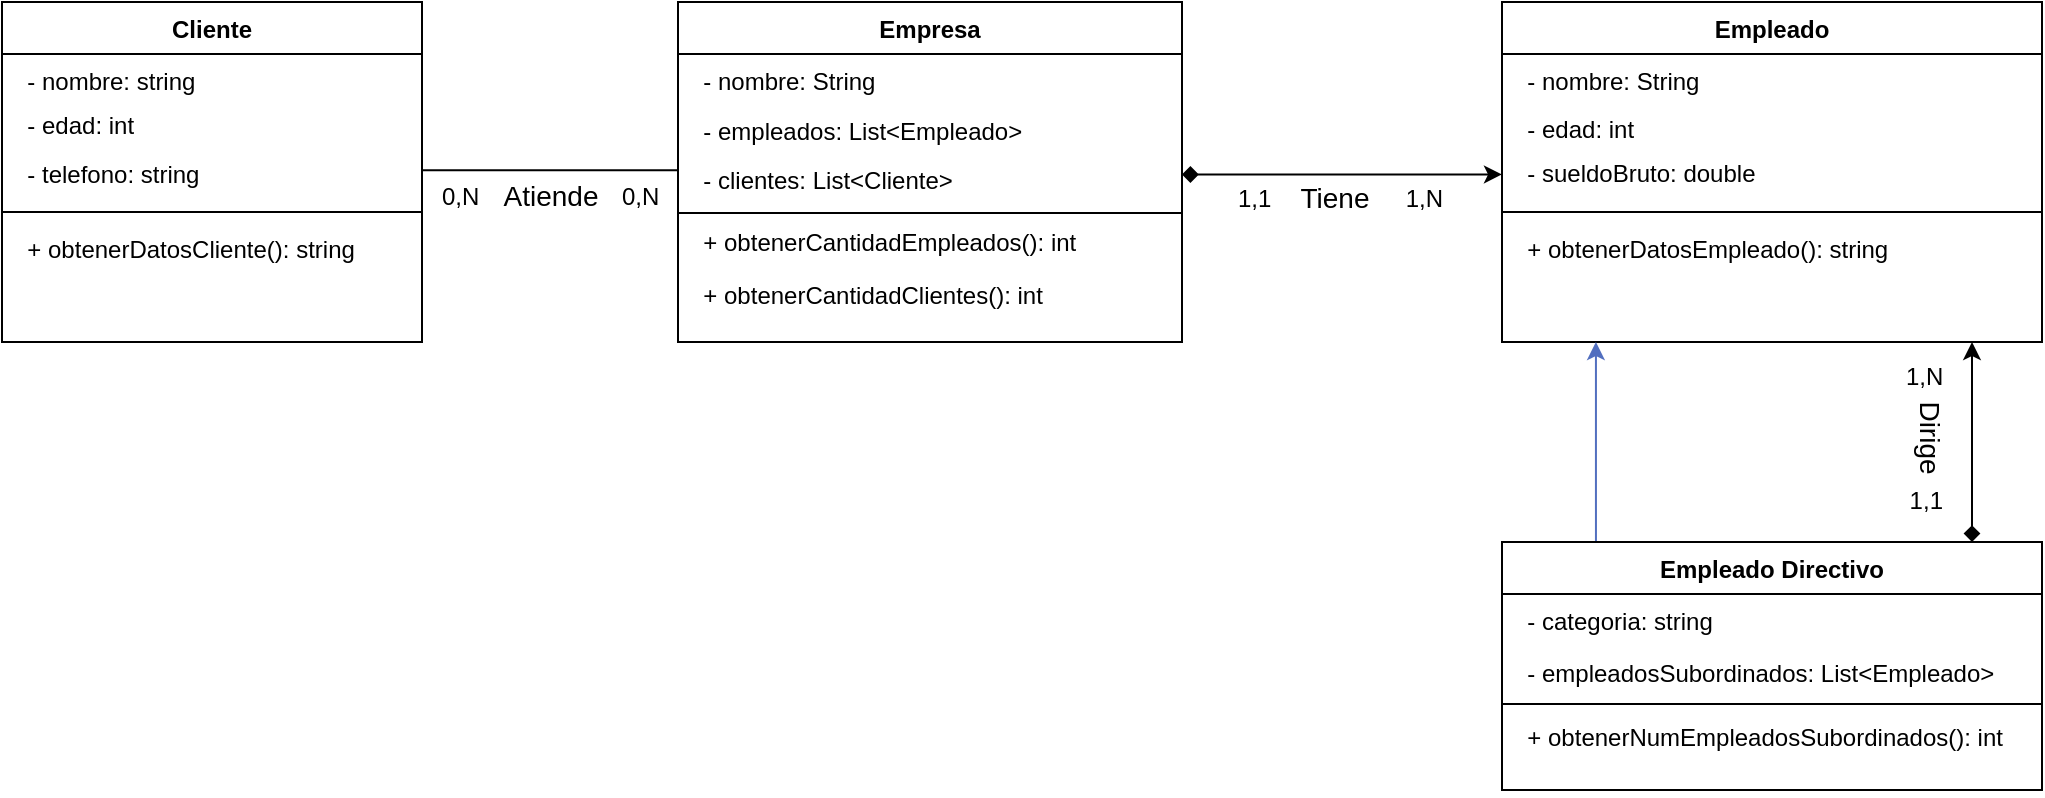 <mxfile version="24.3.0" type="device">
  <diagram id="C5RBs43oDa-KdzZeNtuy" name="Page-1">
    <mxGraphModel dx="1434" dy="764" grid="1" gridSize="10" guides="1" tooltips="1" connect="1" arrows="1" fold="1" page="1" pageScale="1" pageWidth="827" pageHeight="1169" math="0" shadow="0">
      <root>
        <mxCell id="WIyWlLk6GJQsqaUBKTNV-0" />
        <mxCell id="WIyWlLk6GJQsqaUBKTNV-1" parent="WIyWlLk6GJQsqaUBKTNV-0" />
        <mxCell id="zkfFHV4jXpPFQw0GAbJ--0" value="Cliente" style="swimlane;fontStyle=1;align=center;verticalAlign=top;childLayout=stackLayout;horizontal=1;startSize=26;horizontalStack=0;resizeParent=1;resizeLast=0;collapsible=1;marginBottom=0;rounded=0;shadow=0;strokeWidth=1;" parent="WIyWlLk6GJQsqaUBKTNV-1" vertex="1">
          <mxGeometry x="30" y="150" width="210" height="170" as="geometry">
            <mxRectangle x="220" y="120" width="160" height="26" as="alternateBounds" />
          </mxGeometry>
        </mxCell>
        <mxCell id="5ql5l107fTnoi8Qz-bps-60" value="" style="group" parent="zkfFHV4jXpPFQw0GAbJ--0" vertex="1" connectable="0">
          <mxGeometry y="26" width="210" height="74" as="geometry" />
        </mxCell>
        <mxCell id="zkfFHV4jXpPFQw0GAbJ--1" value="  - nombre: string" style="text;align=left;verticalAlign=top;spacingLeft=4;spacingRight=4;overflow=hidden;rotatable=0;points=[[0,0.5],[1,0.5]];portConstraint=eastwest;" parent="5ql5l107fTnoi8Qz-bps-60" vertex="1">
          <mxGeometry width="210" height="22.07" as="geometry" />
        </mxCell>
        <mxCell id="rkPFh75GbS9HX2MlKbnH-0" value="  - edad: int" style="text;align=left;verticalAlign=top;spacingLeft=4;spacingRight=4;overflow=hidden;rotatable=0;points=[[0,0.5],[1,0.5]];portConstraint=eastwest;" parent="5ql5l107fTnoi8Qz-bps-60" vertex="1">
          <mxGeometry y="22.07" width="210" height="25.965" as="geometry" />
        </mxCell>
        <mxCell id="zkfFHV4jXpPFQw0GAbJ--2" value="  - telefono: string" style="text;align=left;verticalAlign=top;spacingLeft=4;spacingRight=4;overflow=hidden;rotatable=0;points=[[0,0.5],[1,0.5]];portConstraint=eastwest;rounded=0;shadow=0;html=0;" parent="5ql5l107fTnoi8Qz-bps-60" vertex="1">
          <mxGeometry y="46.25" width="210" height="27.75" as="geometry" />
        </mxCell>
        <mxCell id="kReAacIHoSH5smEjMrif-6" value="" style="line;html=1;strokeWidth=1;align=left;verticalAlign=middle;spacingTop=-1;spacingLeft=3;spacingRight=3;rotatable=0;labelPosition=right;points=[];portConstraint=eastwest;" parent="zkfFHV4jXpPFQw0GAbJ--0" vertex="1">
          <mxGeometry y="100" width="210" height="10" as="geometry" />
        </mxCell>
        <mxCell id="5ql5l107fTnoi8Qz-bps-1" value="  + obtenerDatosCliente(): string" style="text;align=left;verticalAlign=top;spacingLeft=4;spacingRight=4;overflow=hidden;rotatable=0;points=[[0,0.5],[1,0.5]];portConstraint=eastwest;rounded=0;shadow=0;html=0;" parent="zkfFHV4jXpPFQw0GAbJ--0" vertex="1">
          <mxGeometry y="110" width="210" height="60" as="geometry" />
        </mxCell>
        <mxCell id="zkfFHV4jXpPFQw0GAbJ--13" value="Empleado" style="swimlane;fontStyle=1;align=center;verticalAlign=top;childLayout=stackLayout;horizontal=1;startSize=26;horizontalStack=0;resizeParent=1;resizeLast=0;collapsible=1;marginBottom=0;rounded=0;shadow=0;strokeWidth=1;" parent="WIyWlLk6GJQsqaUBKTNV-1" vertex="1">
          <mxGeometry x="780" y="150" width="270" height="170" as="geometry">
            <mxRectangle x="340" y="380" width="170" height="26" as="alternateBounds" />
          </mxGeometry>
        </mxCell>
        <mxCell id="5ql5l107fTnoi8Qz-bps-64" value="" style="group" parent="zkfFHV4jXpPFQw0GAbJ--13" vertex="1" connectable="0">
          <mxGeometry y="26" width="270" height="74" as="geometry" />
        </mxCell>
        <mxCell id="rkPFh75GbS9HX2MlKbnH-30" value="  - nombre: String" style="text;align=left;verticalAlign=top;spacingLeft=4;spacingRight=4;overflow=hidden;rotatable=0;points=[[0,0.5],[1,0.5]];portConstraint=eastwest;rounded=0;shadow=0;html=0;" parent="5ql5l107fTnoi8Qz-bps-64" vertex="1">
          <mxGeometry width="270" height="24.192" as="geometry" />
        </mxCell>
        <mxCell id="kReAacIHoSH5smEjMrif-8" value="  - edad: int&#xa;" style="text;align=left;verticalAlign=top;spacingLeft=4;spacingRight=4;overflow=hidden;rotatable=0;points=[[0,0.5],[1,0.5]];portConstraint=eastwest;rounded=0;shadow=0;html=0;" parent="5ql5l107fTnoi8Qz-bps-64" vertex="1">
          <mxGeometry y="24.19" width="270" height="25.81" as="geometry" />
        </mxCell>
        <mxCell id="rkPFh75GbS9HX2MlKbnH-31" value="  - sueldoBruto: double&#xa;" style="text;align=left;verticalAlign=top;spacingLeft=4;spacingRight=4;overflow=hidden;rotatable=0;points=[[0,0.5],[1,0.5]];portConstraint=eastwest;rounded=0;shadow=0;html=0;" parent="5ql5l107fTnoi8Qz-bps-64" vertex="1">
          <mxGeometry y="46.004" width="270" height="21.346" as="geometry" />
        </mxCell>
        <mxCell id="kReAacIHoSH5smEjMrif-5" value="" style="line;html=1;strokeWidth=1;align=left;verticalAlign=middle;spacingTop=-1;spacingLeft=3;spacingRight=3;rotatable=0;labelPosition=right;points=[];portConstraint=eastwest;" parent="zkfFHV4jXpPFQw0GAbJ--13" vertex="1">
          <mxGeometry y="100" width="270" height="10" as="geometry" />
        </mxCell>
        <mxCell id="5ql5l107fTnoi8Qz-bps-58" value="  + obtenerDatosEmpleado(): string" style="text;align=left;verticalAlign=top;spacingLeft=4;spacingRight=4;overflow=hidden;rotatable=0;points=[[0,0.5],[1,0.5]];portConstraint=eastwest;rounded=0;shadow=0;html=0;" parent="zkfFHV4jXpPFQw0GAbJ--13" vertex="1">
          <mxGeometry y="110" width="270" height="40" as="geometry" />
        </mxCell>
        <mxCell id="zkfFHV4jXpPFQw0GAbJ--17" value="Empresa" style="swimlane;fontStyle=1;align=center;verticalAlign=top;childLayout=stackLayout;horizontal=1;startSize=26;horizontalStack=0;resizeParent=1;resizeLast=0;collapsible=1;marginBottom=0;rounded=0;shadow=0;strokeWidth=1;" parent="WIyWlLk6GJQsqaUBKTNV-1" vertex="1">
          <mxGeometry x="368" y="150" width="252" height="170" as="geometry">
            <mxRectangle x="550" y="140" width="160" height="26" as="alternateBounds" />
          </mxGeometry>
        </mxCell>
        <mxCell id="5ql5l107fTnoi8Qz-bps-61" value="" style="group" parent="zkfFHV4jXpPFQw0GAbJ--17" vertex="1" connectable="0">
          <mxGeometry y="26" width="252" height="74" as="geometry" />
        </mxCell>
        <mxCell id="rkPFh75GbS9HX2MlKbnH-1" value="  - nombre: String" style="text;align=left;verticalAlign=top;spacingLeft=4;spacingRight=4;overflow=hidden;rotatable=0;points=[[0,0.5],[1,0.5]];portConstraint=eastwest;" parent="5ql5l107fTnoi8Qz-bps-61" vertex="1">
          <mxGeometry width="252" height="24.192" as="geometry" />
        </mxCell>
        <mxCell id="rkPFh75GbS9HX2MlKbnH-4" value="  - empleados: List&lt;Empleado&gt;" style="text;align=left;verticalAlign=top;spacingLeft=4;spacingRight=4;overflow=hidden;rotatable=0;points=[[0,0.5],[1,0.5]];portConstraint=eastwest;rounded=1;" parent="5ql5l107fTnoi8Qz-bps-61" vertex="1">
          <mxGeometry y="25.191" width="252" height="28.666" as="geometry" />
        </mxCell>
        <mxCell id="5ql5l107fTnoi8Qz-bps-0" value="  - clientes: List&lt;Cliente&gt;" style="text;align=left;verticalAlign=top;spacingLeft=4;spacingRight=4;overflow=hidden;rotatable=0;points=[[0,0.5],[1,0.5]];portConstraint=eastwest;rounded=1;" parent="5ql5l107fTnoi8Qz-bps-61" vertex="1">
          <mxGeometry y="49.571" width="252" height="21.346" as="geometry" />
        </mxCell>
        <mxCell id="5ql5l107fTnoi8Qz-bps-63" value="" style="group;strokeWidth=1;" parent="zkfFHV4jXpPFQw0GAbJ--17" vertex="1" connectable="0">
          <mxGeometry y="100" width="252" height="60" as="geometry" />
        </mxCell>
        <mxCell id="5ql5l107fTnoi8Qz-bps-62" value="" style="group" parent="5ql5l107fTnoi8Qz-bps-63" vertex="1" connectable="0">
          <mxGeometry width="252" height="33.113" as="geometry" />
        </mxCell>
        <mxCell id="rkPFh75GbS9HX2MlKbnH-26" value="  + obtenerCantidadEmpleados(): int&#xa;" style="text;align=left;verticalAlign=top;spacingLeft=4;spacingRight=4;overflow=hidden;rotatable=0;points=[[0,0.5],[1,0.5]];portConstraint=eastwest;" parent="5ql5l107fTnoi8Qz-bps-62" vertex="1">
          <mxGeometry y="6.623" width="252" height="19.868" as="geometry" />
        </mxCell>
        <mxCell id="rkPFh75GbS9HX2MlKbnH-25" value="" style="line;html=1;strokeWidth=1;align=left;verticalAlign=middle;spacingTop=-1;spacingLeft=3;spacingRight=3;rotatable=0;labelPosition=right;points=[];portConstraint=eastwest;" parent="5ql5l107fTnoi8Qz-bps-62" vertex="1">
          <mxGeometry width="252" height="11.038" as="geometry" />
        </mxCell>
        <mxCell id="rkPFh75GbS9HX2MlKbnH-28" value="  + obtenerCantidadClientes(): int" style="text;align=left;verticalAlign=top;spacingLeft=4;spacingRight=4;overflow=hidden;rotatable=0;points=[[0,0.5],[1,0.5]];portConstraint=eastwest;rounded=0;shadow=0;html=0;" parent="5ql5l107fTnoi8Qz-bps-63" vertex="1">
          <mxGeometry y="33.113" width="252" height="26.887" as="geometry" />
        </mxCell>
        <mxCell id="rkPFh75GbS9HX2MlKbnH-32" value="1,1" style="resizable=0;align=left;verticalAlign=bottom;labelBackgroundColor=none;fontSize=12;" parent="WIyWlLk6GJQsqaUBKTNV-1" connectable="0" vertex="1">
          <mxGeometry x="646" y="256.999" as="geometry" />
        </mxCell>
        <mxCell id="rkPFh75GbS9HX2MlKbnH-33" value="1,N" style="resizable=0;align=right;verticalAlign=bottom;labelBackgroundColor=none;fontSize=12;" parent="WIyWlLk6GJQsqaUBKTNV-1" connectable="0" vertex="1">
          <mxGeometry x="751.996" y="256.999" as="geometry" />
        </mxCell>
        <mxCell id="rkPFh75GbS9HX2MlKbnH-34" value="&lt;font style=&quot;font-size: 14px;&quot;&gt;Tiene&lt;/font&gt;" style="text;html=1;resizable=0;points=[];;align=center;verticalAlign=middle;labelBackgroundColor=none;rounded=0;shadow=0;strokeWidth=1;fontSize=12;" parent="WIyWlLk6GJQsqaUBKTNV-1" vertex="1" connectable="0">
          <mxGeometry x="696.002" y="247.999" as="geometry">
            <mxPoint as="offset" />
          </mxGeometry>
        </mxCell>
        <mxCell id="5ql5l107fTnoi8Qz-bps-23" value="" style="endArrow=classic;html=1;rounded=0;exitX=0.174;exitY=0.001;exitDx=0;exitDy=0;entryX=0.148;entryY=1;entryDx=0;entryDy=0;entryPerimeter=0;fillColor=#dae8fc;strokeColor=#526FBF;exitPerimeter=0;" parent="WIyWlLk6GJQsqaUBKTNV-1" source="5ql5l107fTnoi8Qz-bps-14" edge="1">
          <mxGeometry width="50" height="50" relative="1" as="geometry">
            <mxPoint x="827" y="416" as="sourcePoint" />
            <mxPoint x="826.96" y="320" as="targetPoint" />
          </mxGeometry>
        </mxCell>
        <mxCell id="5ql5l107fTnoi8Qz-bps-31" style="rounded=0;orthogonalLoop=1;jettySize=auto;html=1;endArrow=diamond;endFill=1;startArrow=classic;startFill=1;" parent="WIyWlLk6GJQsqaUBKTNV-1" edge="1">
          <mxGeometry relative="1" as="geometry">
            <mxPoint x="1015" y="320" as="sourcePoint" />
            <mxPoint x="1015" y="420" as="targetPoint" />
          </mxGeometry>
        </mxCell>
        <mxCell id="5ql5l107fTnoi8Qz-bps-44" value="1,1" style="resizable=0;align=right;verticalAlign=bottom;labelBackgroundColor=none;fontSize=12;" parent="WIyWlLk6GJQsqaUBKTNV-1" connectable="0" vertex="1">
          <mxGeometry x="1001.996" y="407.999" as="geometry" />
        </mxCell>
        <mxCell id="5ql5l107fTnoi8Qz-bps-49" value="1,N" style="resizable=0;align=left;verticalAlign=bottom;labelBackgroundColor=none;fontSize=12;" parent="WIyWlLk6GJQsqaUBKTNV-1" connectable="0" vertex="1">
          <mxGeometry x="980" y="345.999" as="geometry" />
        </mxCell>
        <mxCell id="5ql5l107fTnoi8Qz-bps-50" value="0,N" style="resizable=0;align=left;verticalAlign=bottom;labelBackgroundColor=none;fontSize=12;" parent="WIyWlLk6GJQsqaUBKTNV-1" connectable="0" vertex="1">
          <mxGeometry x="338" y="256" as="geometry" />
        </mxCell>
        <mxCell id="5ql5l107fTnoi8Qz-bps-53" style="rounded=0;orthogonalLoop=1;jettySize=auto;html=1;strokeColor=default;endArrow=none;endFill=0;entryX=0.001;entryY=0.506;entryDx=0;entryDy=0;entryPerimeter=0;exitX=1.001;exitY=1.003;exitDx=0;exitDy=0;exitPerimeter=0;" parent="WIyWlLk6GJQsqaUBKTNV-1" edge="1">
          <mxGeometry relative="1" as="geometry">
            <mxPoint x="240.21" y="234.083" as="sourcePoint" />
            <mxPoint x="368.252" y="234.12" as="targetPoint" />
          </mxGeometry>
        </mxCell>
        <mxCell id="5ql5l107fTnoi8Qz-bps-54" value="0,N" style="resizable=0;align=left;verticalAlign=bottom;labelBackgroundColor=none;fontSize=12;" parent="WIyWlLk6GJQsqaUBKTNV-1" connectable="0" vertex="1">
          <mxGeometry x="248" y="256" as="geometry" />
        </mxCell>
        <mxCell id="5ql5l107fTnoi8Qz-bps-57" value="&lt;font style=&quot;font-size: 14px;&quot;&gt;Atiende&lt;/font&gt;" style="text;html=1;resizable=0;points=[];;align=center;verticalAlign=middle;labelBackgroundColor=none;rounded=0;shadow=0;strokeWidth=1;fontSize=12;" parent="WIyWlLk6GJQsqaUBKTNV-1" vertex="1" connectable="0">
          <mxGeometry x="304.002" y="246.999" as="geometry">
            <mxPoint as="offset" />
          </mxGeometry>
        </mxCell>
        <mxCell id="5ql5l107fTnoi8Qz-bps-59" value="&lt;font style=&quot;font-size: 14px;&quot;&gt;Dirige&lt;/font&gt;" style="text;html=1;resizable=0;points=[];;align=center;verticalAlign=middle;labelBackgroundColor=none;rounded=0;shadow=0;strokeWidth=1;fontSize=12;rotation=90;" parent="WIyWlLk6GJQsqaUBKTNV-1" vertex="1" connectable="0">
          <mxGeometry x="993.002" y="374.999" as="geometry">
            <mxPoint x="-8" y="-1" as="offset" />
          </mxGeometry>
        </mxCell>
        <mxCell id="5ql5l107fTnoi8Qz-bps-14" value="Empleado Directivo" style="swimlane;fontStyle=1;align=center;verticalAlign=top;childLayout=stackLayout;horizontal=1;startSize=26;horizontalStack=0;resizeParent=1;resizeLast=0;collapsible=1;marginBottom=0;rounded=0;shadow=0;strokeWidth=1;" parent="WIyWlLk6GJQsqaUBKTNV-1" vertex="1">
          <mxGeometry x="780" y="420" width="270" height="124" as="geometry">
            <mxRectangle x="130" y="380" width="160" height="26" as="alternateBounds" />
          </mxGeometry>
        </mxCell>
        <mxCell id="5ql5l107fTnoi8Qz-bps-15" value="  - categoria: string" style="text;align=left;verticalAlign=top;spacingLeft=4;spacingRight=4;overflow=hidden;rotatable=0;points=[[0,0.5],[1,0.5]];portConstraint=eastwest;" parent="5ql5l107fTnoi8Qz-bps-14" vertex="1">
          <mxGeometry y="26" width="270" height="26" as="geometry" />
        </mxCell>
        <mxCell id="5ql5l107fTnoi8Qz-bps-16" value="  - empleadosSubordinados: List&lt;Empleado&gt;" style="text;align=left;verticalAlign=top;spacingLeft=4;spacingRight=4;overflow=hidden;rotatable=0;points=[[0,0.5],[1,0.5]];portConstraint=eastwest;rounded=0;shadow=0;html=0;" parent="5ql5l107fTnoi8Qz-bps-14" vertex="1">
          <mxGeometry y="52" width="270" height="26" as="geometry" />
        </mxCell>
        <mxCell id="5ql5l107fTnoi8Qz-bps-18" value="" style="line;html=1;strokeWidth=1;align=left;verticalAlign=middle;spacingTop=-1;spacingLeft=3;spacingRight=3;rotatable=0;labelPosition=right;points=[];portConstraint=eastwest;" parent="5ql5l107fTnoi8Qz-bps-14" vertex="1">
          <mxGeometry y="78" width="270" height="6" as="geometry" />
        </mxCell>
        <mxCell id="5ql5l107fTnoi8Qz-bps-56" value="  + obtenerNumEmpleadosSubordinados(): int&#xa;" style="text;align=left;verticalAlign=top;spacingLeft=4;spacingRight=4;overflow=hidden;rotatable=0;points=[[0,0.5],[1,0.5]];portConstraint=eastwest;" parent="5ql5l107fTnoi8Qz-bps-14" vertex="1">
          <mxGeometry y="84" width="270" height="40" as="geometry" />
        </mxCell>
        <mxCell id="czB5Vak1BjcQw3WgJYLN-7" style="edgeStyle=orthogonalEdgeStyle;rounded=0;orthogonalLoop=1;jettySize=auto;html=1;entryX=0;entryY=0.667;entryDx=0;entryDy=0;entryPerimeter=0;startArrow=diamond;startFill=1;" parent="WIyWlLk6GJQsqaUBKTNV-1" source="5ql5l107fTnoi8Qz-bps-0" target="rkPFh75GbS9HX2MlKbnH-31" edge="1">
          <mxGeometry relative="1" as="geometry" />
        </mxCell>
      </root>
    </mxGraphModel>
  </diagram>
</mxfile>
